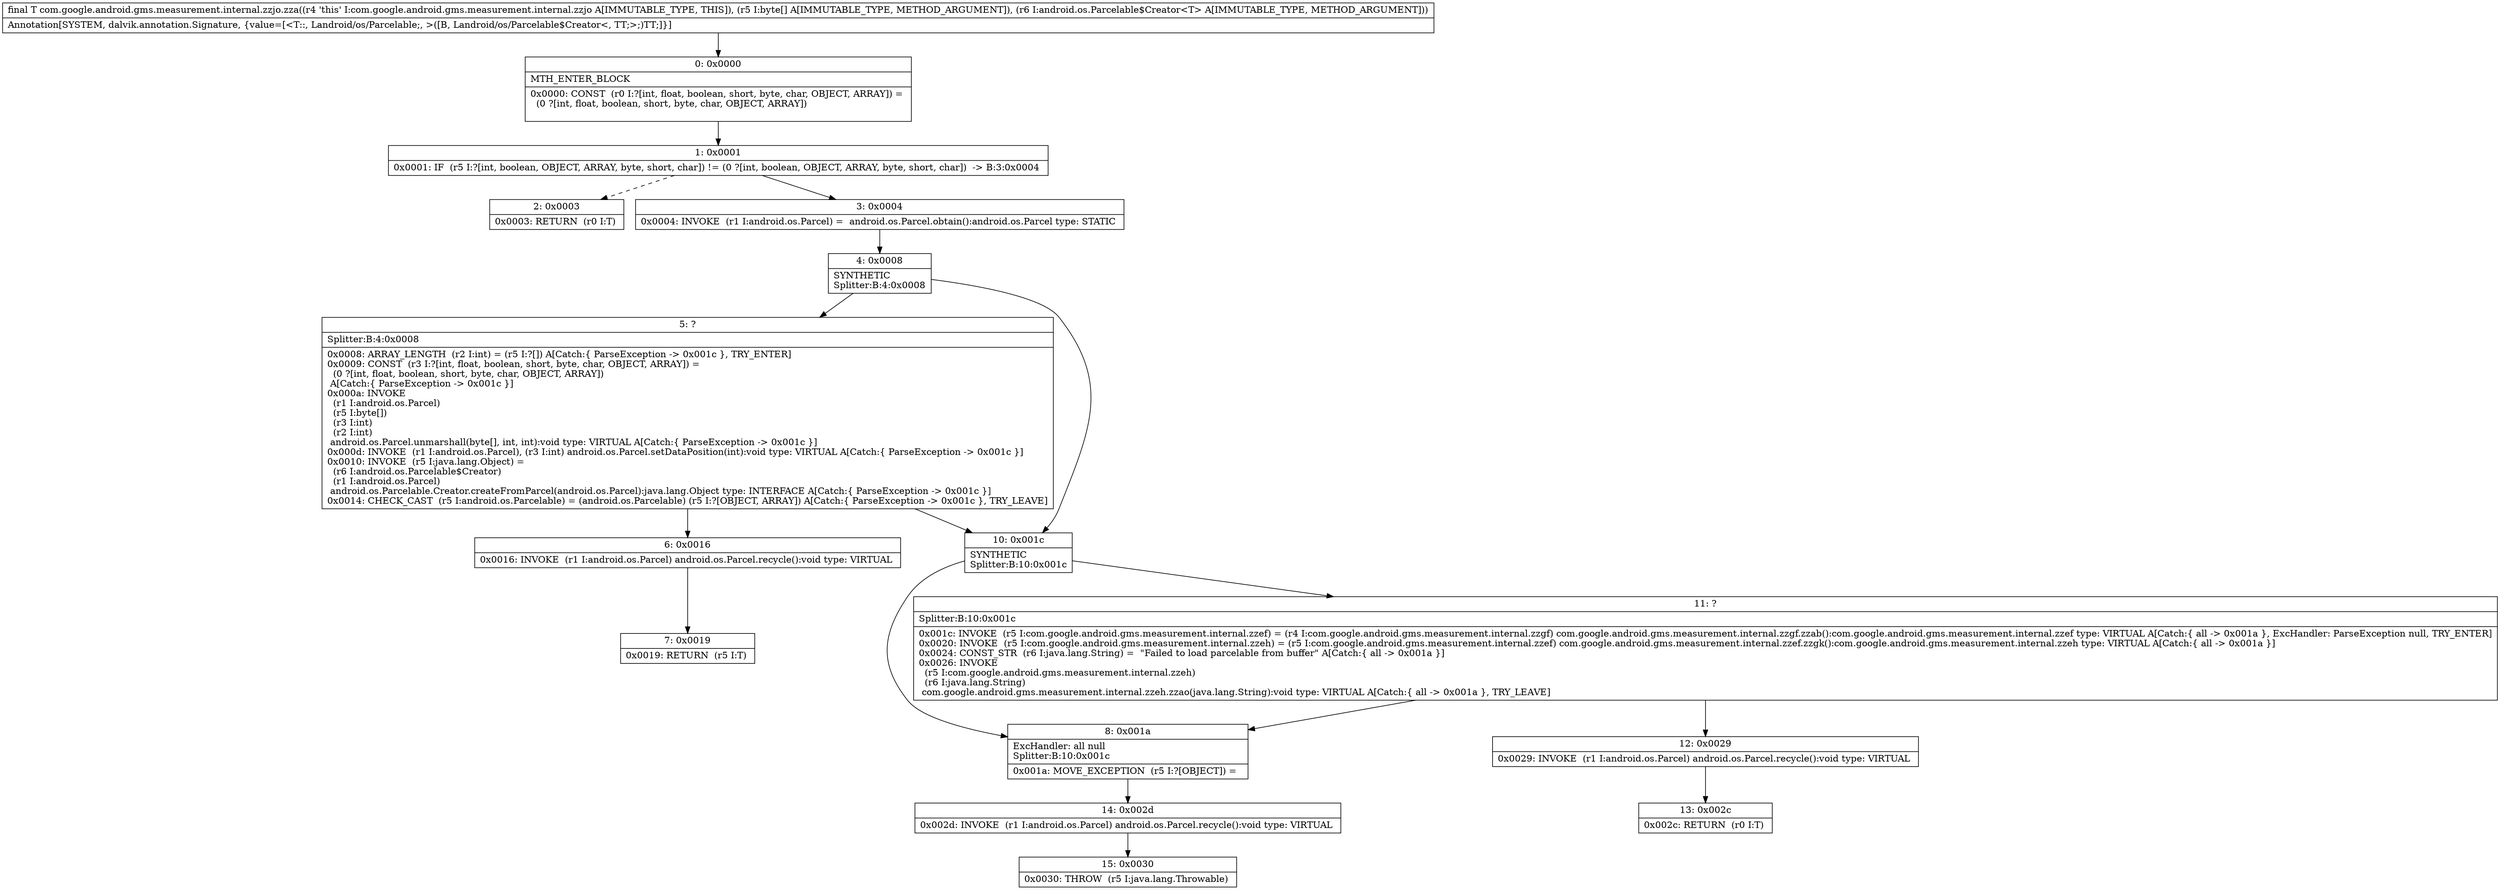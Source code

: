 digraph "CFG forcom.google.android.gms.measurement.internal.zzjo.zza([BLandroid\/os\/Parcelable$Creator;)Landroid\/os\/Parcelable;" {
Node_0 [shape=record,label="{0\:\ 0x0000|MTH_ENTER_BLOCK\l|0x0000: CONST  (r0 I:?[int, float, boolean, short, byte, char, OBJECT, ARRAY]) = \l  (0 ?[int, float, boolean, short, byte, char, OBJECT, ARRAY])\l \l}"];
Node_1 [shape=record,label="{1\:\ 0x0001|0x0001: IF  (r5 I:?[int, boolean, OBJECT, ARRAY, byte, short, char]) != (0 ?[int, boolean, OBJECT, ARRAY, byte, short, char])  \-\> B:3:0x0004 \l}"];
Node_2 [shape=record,label="{2\:\ 0x0003|0x0003: RETURN  (r0 I:T) \l}"];
Node_3 [shape=record,label="{3\:\ 0x0004|0x0004: INVOKE  (r1 I:android.os.Parcel) =  android.os.Parcel.obtain():android.os.Parcel type: STATIC \l}"];
Node_4 [shape=record,label="{4\:\ 0x0008|SYNTHETIC\lSplitter:B:4:0x0008\l}"];
Node_5 [shape=record,label="{5\:\ ?|Splitter:B:4:0x0008\l|0x0008: ARRAY_LENGTH  (r2 I:int) = (r5 I:?[]) A[Catch:\{ ParseException \-\> 0x001c \}, TRY_ENTER]\l0x0009: CONST  (r3 I:?[int, float, boolean, short, byte, char, OBJECT, ARRAY]) = \l  (0 ?[int, float, boolean, short, byte, char, OBJECT, ARRAY])\l A[Catch:\{ ParseException \-\> 0x001c \}]\l0x000a: INVOKE  \l  (r1 I:android.os.Parcel)\l  (r5 I:byte[])\l  (r3 I:int)\l  (r2 I:int)\l android.os.Parcel.unmarshall(byte[], int, int):void type: VIRTUAL A[Catch:\{ ParseException \-\> 0x001c \}]\l0x000d: INVOKE  (r1 I:android.os.Parcel), (r3 I:int) android.os.Parcel.setDataPosition(int):void type: VIRTUAL A[Catch:\{ ParseException \-\> 0x001c \}]\l0x0010: INVOKE  (r5 I:java.lang.Object) = \l  (r6 I:android.os.Parcelable$Creator)\l  (r1 I:android.os.Parcel)\l android.os.Parcelable.Creator.createFromParcel(android.os.Parcel):java.lang.Object type: INTERFACE A[Catch:\{ ParseException \-\> 0x001c \}]\l0x0014: CHECK_CAST  (r5 I:android.os.Parcelable) = (android.os.Parcelable) (r5 I:?[OBJECT, ARRAY]) A[Catch:\{ ParseException \-\> 0x001c \}, TRY_LEAVE]\l}"];
Node_6 [shape=record,label="{6\:\ 0x0016|0x0016: INVOKE  (r1 I:android.os.Parcel) android.os.Parcel.recycle():void type: VIRTUAL \l}"];
Node_7 [shape=record,label="{7\:\ 0x0019|0x0019: RETURN  (r5 I:T) \l}"];
Node_8 [shape=record,label="{8\:\ 0x001a|ExcHandler: all null\lSplitter:B:10:0x001c\l|0x001a: MOVE_EXCEPTION  (r5 I:?[OBJECT]) =  \l}"];
Node_10 [shape=record,label="{10\:\ 0x001c|SYNTHETIC\lSplitter:B:10:0x001c\l}"];
Node_11 [shape=record,label="{11\:\ ?|Splitter:B:10:0x001c\l|0x001c: INVOKE  (r5 I:com.google.android.gms.measurement.internal.zzef) = (r4 I:com.google.android.gms.measurement.internal.zzgf) com.google.android.gms.measurement.internal.zzgf.zzab():com.google.android.gms.measurement.internal.zzef type: VIRTUAL A[Catch:\{ all \-\> 0x001a \}, ExcHandler: ParseException null, TRY_ENTER]\l0x0020: INVOKE  (r5 I:com.google.android.gms.measurement.internal.zzeh) = (r5 I:com.google.android.gms.measurement.internal.zzef) com.google.android.gms.measurement.internal.zzef.zzgk():com.google.android.gms.measurement.internal.zzeh type: VIRTUAL A[Catch:\{ all \-\> 0x001a \}]\l0x0024: CONST_STR  (r6 I:java.lang.String) =  \"Failed to load parcelable from buffer\" A[Catch:\{ all \-\> 0x001a \}]\l0x0026: INVOKE  \l  (r5 I:com.google.android.gms.measurement.internal.zzeh)\l  (r6 I:java.lang.String)\l com.google.android.gms.measurement.internal.zzeh.zzao(java.lang.String):void type: VIRTUAL A[Catch:\{ all \-\> 0x001a \}, TRY_LEAVE]\l}"];
Node_12 [shape=record,label="{12\:\ 0x0029|0x0029: INVOKE  (r1 I:android.os.Parcel) android.os.Parcel.recycle():void type: VIRTUAL \l}"];
Node_13 [shape=record,label="{13\:\ 0x002c|0x002c: RETURN  (r0 I:T) \l}"];
Node_14 [shape=record,label="{14\:\ 0x002d|0x002d: INVOKE  (r1 I:android.os.Parcel) android.os.Parcel.recycle():void type: VIRTUAL \l}"];
Node_15 [shape=record,label="{15\:\ 0x0030|0x0030: THROW  (r5 I:java.lang.Throwable) \l}"];
MethodNode[shape=record,label="{final T com.google.android.gms.measurement.internal.zzjo.zza((r4 'this' I:com.google.android.gms.measurement.internal.zzjo A[IMMUTABLE_TYPE, THIS]), (r5 I:byte[] A[IMMUTABLE_TYPE, METHOD_ARGUMENT]), (r6 I:android.os.Parcelable$Creator\<T\> A[IMMUTABLE_TYPE, METHOD_ARGUMENT]))  | Annotation[SYSTEM, dalvik.annotation.Signature, \{value=[\<T::, Landroid\/os\/Parcelable;, \>([B, Landroid\/os\/Parcelable$Creator\<, TT;\>;)TT;]\}]\l}"];
MethodNode -> Node_0;
Node_0 -> Node_1;
Node_1 -> Node_2[style=dashed];
Node_1 -> Node_3;
Node_3 -> Node_4;
Node_4 -> Node_5;
Node_4 -> Node_10;
Node_5 -> Node_6;
Node_5 -> Node_10;
Node_6 -> Node_7;
Node_8 -> Node_14;
Node_10 -> Node_11;
Node_10 -> Node_8;
Node_11 -> Node_12;
Node_11 -> Node_8;
Node_12 -> Node_13;
Node_14 -> Node_15;
}

